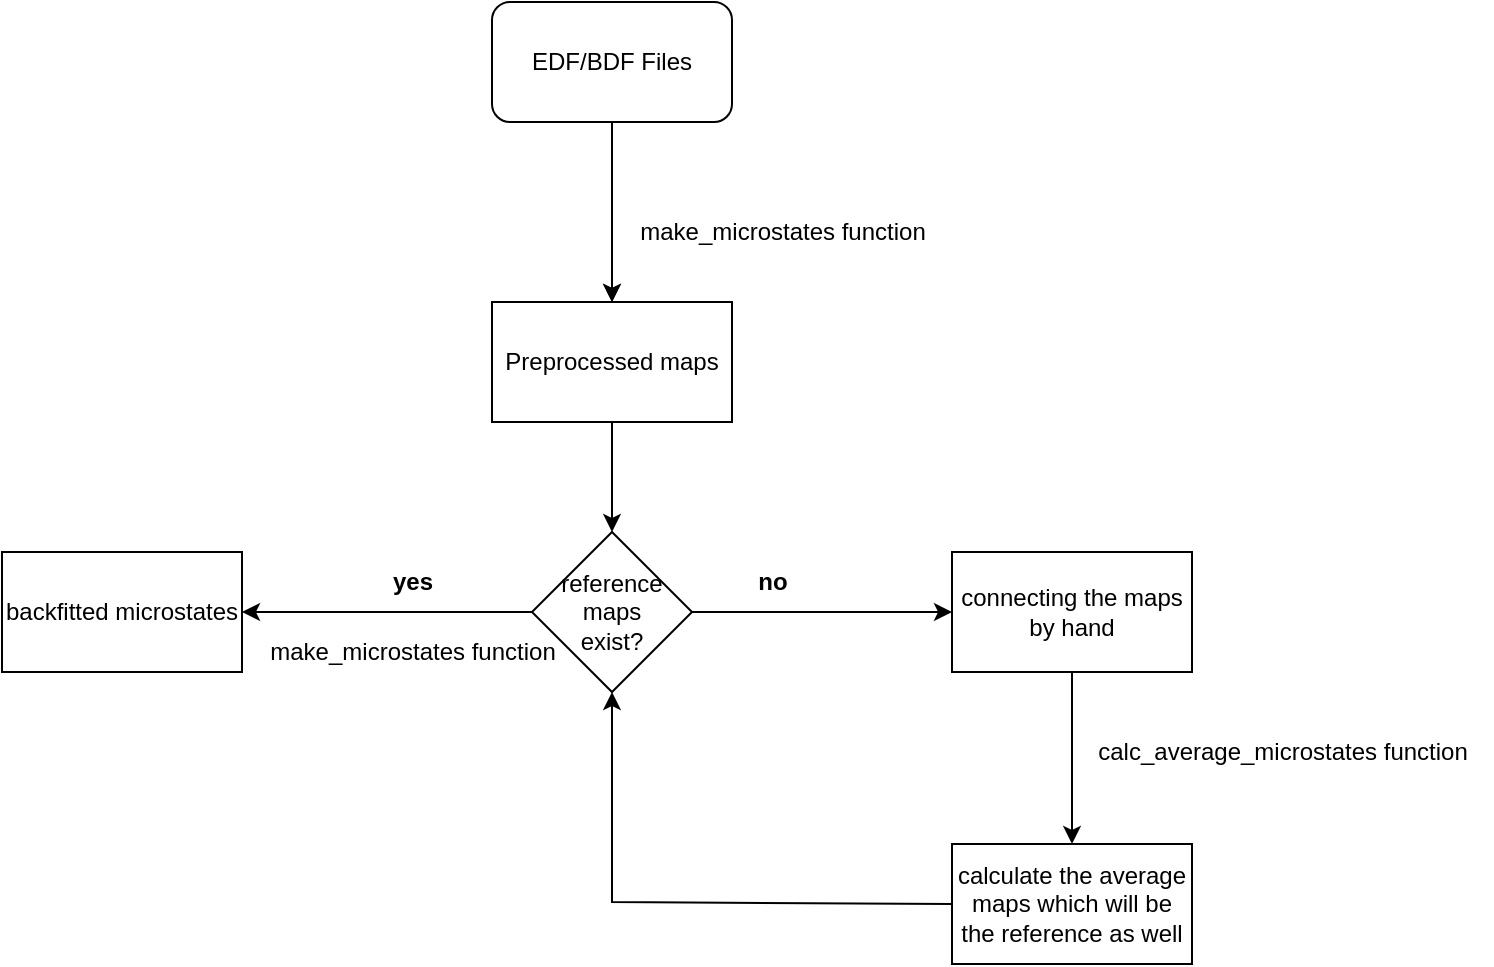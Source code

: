 <mxfile version="22.1.16" type="device">
  <diagram name="Page-1" id="q8jU2bg9zWxrX2sxmKN6">
    <mxGraphModel dx="1434" dy="728" grid="1" gridSize="10" guides="1" tooltips="1" connect="1" arrows="1" fold="1" page="1" pageScale="1" pageWidth="827" pageHeight="1169" math="0" shadow="0">
      <root>
        <mxCell id="0" />
        <mxCell id="1" parent="0" />
        <mxCell id="qx8B8ub2kGdt5S-5n0rp-40" style="edgeStyle=orthogonalEdgeStyle;rounded=0;orthogonalLoop=1;jettySize=auto;html=1;exitX=0.5;exitY=1;exitDx=0;exitDy=0;" edge="1" parent="1" source="qx8B8ub2kGdt5S-5n0rp-1" target="qx8B8ub2kGdt5S-5n0rp-4">
          <mxGeometry relative="1" as="geometry" />
        </mxCell>
        <mxCell id="qx8B8ub2kGdt5S-5n0rp-1" value="EDF/BDF Files" style="rounded=1;whiteSpace=wrap;html=1;" vertex="1" parent="1">
          <mxGeometry x="340" y="80" width="120" height="60" as="geometry" />
        </mxCell>
        <mxCell id="qx8B8ub2kGdt5S-5n0rp-4" value="Preprocessed maps" style="rounded=0;whiteSpace=wrap;html=1;" vertex="1" parent="1">
          <mxGeometry x="340" y="230" width="120" height="60" as="geometry" />
        </mxCell>
        <mxCell id="qx8B8ub2kGdt5S-5n0rp-5" value="make_microstates function" style="text;html=1;align=center;verticalAlign=middle;resizable=0;points=[];autosize=1;strokeColor=none;fillColor=none;" vertex="1" parent="1">
          <mxGeometry x="400" y="180" width="170" height="30" as="geometry" />
        </mxCell>
        <mxCell id="qx8B8ub2kGdt5S-5n0rp-6" value="reference maps &lt;br&gt;exist?" style="rhombus;whiteSpace=wrap;html=1;" vertex="1" parent="1">
          <mxGeometry x="360" y="345" width="80" height="80" as="geometry" />
        </mxCell>
        <mxCell id="qx8B8ub2kGdt5S-5n0rp-12" value="no" style="text;html=1;align=center;verticalAlign=middle;resizable=0;points=[];autosize=1;strokeColor=none;fillColor=none;fontStyle=1" vertex="1" parent="1">
          <mxGeometry x="460" y="355" width="40" height="30" as="geometry" />
        </mxCell>
        <mxCell id="qx8B8ub2kGdt5S-5n0rp-13" value="connecting the maps by hand" style="rounded=0;whiteSpace=wrap;html=1;" vertex="1" parent="1">
          <mxGeometry x="570" y="355" width="120" height="60" as="geometry" />
        </mxCell>
        <mxCell id="qx8B8ub2kGdt5S-5n0rp-16" value="calculate the average maps which will be the reference as well" style="rounded=0;whiteSpace=wrap;html=1;" vertex="1" parent="1">
          <mxGeometry x="570" y="501" width="120" height="60" as="geometry" />
        </mxCell>
        <mxCell id="qx8B8ub2kGdt5S-5n0rp-19" value="" style="endArrow=classic;html=1;rounded=0;exitX=0.5;exitY=1;exitDx=0;exitDy=0;" edge="1" parent="1" source="qx8B8ub2kGdt5S-5n0rp-1" target="qx8B8ub2kGdt5S-5n0rp-4">
          <mxGeometry width="50" height="50" relative="1" as="geometry">
            <mxPoint x="140" y="510" as="sourcePoint" />
            <mxPoint x="190" y="460" as="targetPoint" />
          </mxGeometry>
        </mxCell>
        <mxCell id="qx8B8ub2kGdt5S-5n0rp-20" value="" style="endArrow=classic;html=1;rounded=0;exitX=1;exitY=0.5;exitDx=0;exitDy=0;entryX=0;entryY=0.5;entryDx=0;entryDy=0;" edge="1" parent="1" source="qx8B8ub2kGdt5S-5n0rp-6" target="qx8B8ub2kGdt5S-5n0rp-13">
          <mxGeometry width="50" height="50" relative="1" as="geometry">
            <mxPoint x="300" y="440" as="sourcePoint" />
            <mxPoint x="350" y="390" as="targetPoint" />
          </mxGeometry>
        </mxCell>
        <mxCell id="qx8B8ub2kGdt5S-5n0rp-22" value="" style="endArrow=classic;html=1;rounded=0;exitX=0.5;exitY=1;exitDx=0;exitDy=0;entryX=0.5;entryY=0;entryDx=0;entryDy=0;" edge="1" parent="1" source="qx8B8ub2kGdt5S-5n0rp-13" target="qx8B8ub2kGdt5S-5n0rp-16">
          <mxGeometry width="50" height="50" relative="1" as="geometry">
            <mxPoint x="600" y="450" as="sourcePoint" />
            <mxPoint x="700" y="415" as="targetPoint" />
          </mxGeometry>
        </mxCell>
        <mxCell id="qx8B8ub2kGdt5S-5n0rp-26" value="" style="endArrow=classic;html=1;rounded=0;exitX=0.5;exitY=1;exitDx=0;exitDy=0;" edge="1" parent="1" source="qx8B8ub2kGdt5S-5n0rp-4" target="qx8B8ub2kGdt5S-5n0rp-6">
          <mxGeometry width="50" height="50" relative="1" as="geometry">
            <mxPoint x="210" y="470" as="sourcePoint" />
            <mxPoint x="260" y="420" as="targetPoint" />
          </mxGeometry>
        </mxCell>
        <mxCell id="qx8B8ub2kGdt5S-5n0rp-30" value="" style="endArrow=classic;html=1;rounded=0;exitX=0;exitY=0.5;exitDx=0;exitDy=0;entryX=0.5;entryY=1;entryDx=0;entryDy=0;" edge="1" parent="1" source="qx8B8ub2kGdt5S-5n0rp-16" target="qx8B8ub2kGdt5S-5n0rp-6">
          <mxGeometry width="50" height="50" relative="1" as="geometry">
            <mxPoint x="200" y="620" as="sourcePoint" />
            <mxPoint x="470" y="530" as="targetPoint" />
            <Array as="points">
              <mxPoint x="400" y="530" />
            </Array>
          </mxGeometry>
        </mxCell>
        <mxCell id="qx8B8ub2kGdt5S-5n0rp-31" value="" style="endArrow=classic;html=1;rounded=0;exitX=0;exitY=0.5;exitDx=0;exitDy=0;entryX=1;entryY=0.5;entryDx=0;entryDy=0;" edge="1" parent="1" source="qx8B8ub2kGdt5S-5n0rp-6" target="qx8B8ub2kGdt5S-5n0rp-34">
          <mxGeometry width="50" height="50" relative="1" as="geometry">
            <mxPoint x="310" y="430" as="sourcePoint" />
            <mxPoint x="320" y="490" as="targetPoint" />
          </mxGeometry>
        </mxCell>
        <mxCell id="qx8B8ub2kGdt5S-5n0rp-34" value="backfitted microstates" style="rounded=0;whiteSpace=wrap;html=1;" vertex="1" parent="1">
          <mxGeometry x="95" y="355" width="120" height="60" as="geometry" />
        </mxCell>
        <mxCell id="qx8B8ub2kGdt5S-5n0rp-35" value="yes" style="text;html=1;align=center;verticalAlign=middle;resizable=0;points=[];autosize=1;strokeColor=none;fillColor=none;fontStyle=1" vertex="1" parent="1">
          <mxGeometry x="280" y="355" width="40" height="30" as="geometry" />
        </mxCell>
        <mxCell id="qx8B8ub2kGdt5S-5n0rp-37" value="calc_average_microstates function" style="text;html=1;align=center;verticalAlign=middle;resizable=0;points=[];autosize=1;strokeColor=none;fillColor=none;" vertex="1" parent="1">
          <mxGeometry x="630" y="440" width="210" height="30" as="geometry" />
        </mxCell>
        <mxCell id="qx8B8ub2kGdt5S-5n0rp-38" value="make_microstates function" style="text;html=1;align=center;verticalAlign=middle;resizable=0;points=[];autosize=1;strokeColor=none;fillColor=none;" vertex="1" parent="1">
          <mxGeometry x="215" y="390" width="170" height="30" as="geometry" />
        </mxCell>
      </root>
    </mxGraphModel>
  </diagram>
</mxfile>
